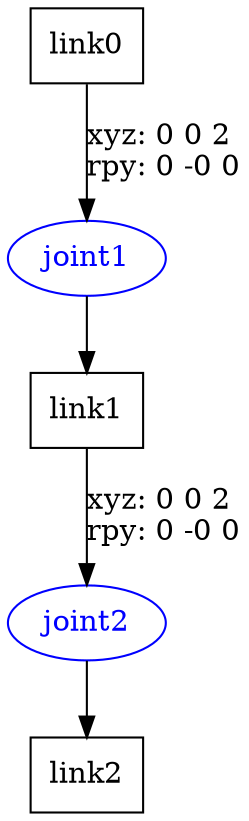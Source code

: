 digraph G {
node [shape=box];
"link0" [label="link0"];
"link1" [label="link1"];
"link2" [label="link2"];
node [shape=ellipse, color=blue, fontcolor=blue];
"link0" -> "joint1" [label="xyz: 0 0 2 \nrpy: 0 -0 0"]
"joint1" -> "link1"
"link1" -> "joint2" [label="xyz: 0 0 2 \nrpy: 0 -0 0"]
"joint2" -> "link2"
}
